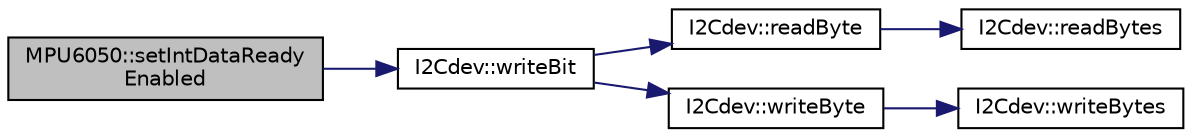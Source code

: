 digraph "MPU6050::setIntDataReadyEnabled"
{
  edge [fontname="Helvetica",fontsize="10",labelfontname="Helvetica",labelfontsize="10"];
  node [fontname="Helvetica",fontsize="10",shape=record];
  rankdir="LR";
  Node1038 [label="MPU6050::setIntDataReady\lEnabled",height=0.2,width=0.4,color="black", fillcolor="grey75", style="filled", fontcolor="black"];
  Node1038 -> Node1039 [color="midnightblue",fontsize="10",style="solid",fontname="Helvetica"];
  Node1039 [label="I2Cdev::writeBit",height=0.2,width=0.4,color="black", fillcolor="white", style="filled",URL="$class_i2_cdev.html#aa68890af87de5471d32e583ebbd91acb",tooltip="write a single bit in an 8-bit device register. "];
  Node1039 -> Node1040 [color="midnightblue",fontsize="10",style="solid",fontname="Helvetica"];
  Node1040 [label="I2Cdev::readByte",height=0.2,width=0.4,color="black", fillcolor="white", style="filled",URL="$class_i2_cdev.html#aef1db446b45660c6631fc780278ac366",tooltip="Read single byte from an 8-bit device register. "];
  Node1040 -> Node1041 [color="midnightblue",fontsize="10",style="solid",fontname="Helvetica"];
  Node1041 [label="I2Cdev::readBytes",height=0.2,width=0.4,color="black", fillcolor="white", style="filled",URL="$class_i2_cdev.html#ae1eed9468ce4653e080bfd8481d2ac88",tooltip="Read multiple bytes from an 8-bit device register. "];
  Node1039 -> Node1042 [color="midnightblue",fontsize="10",style="solid",fontname="Helvetica"];
  Node1042 [label="I2Cdev::writeByte",height=0.2,width=0.4,color="black", fillcolor="white", style="filled",URL="$class_i2_cdev.html#aeb297637ef985cd562da465ba61b7042",tooltip="Write single byte to an 8-bit device register. "];
  Node1042 -> Node1043 [color="midnightblue",fontsize="10",style="solid",fontname="Helvetica"];
  Node1043 [label="I2Cdev::writeBytes",height=0.2,width=0.4,color="black", fillcolor="white", style="filled",URL="$class_i2_cdev.html#aa4e39cac6c0eac5112f9132084bcc93e"];
}
